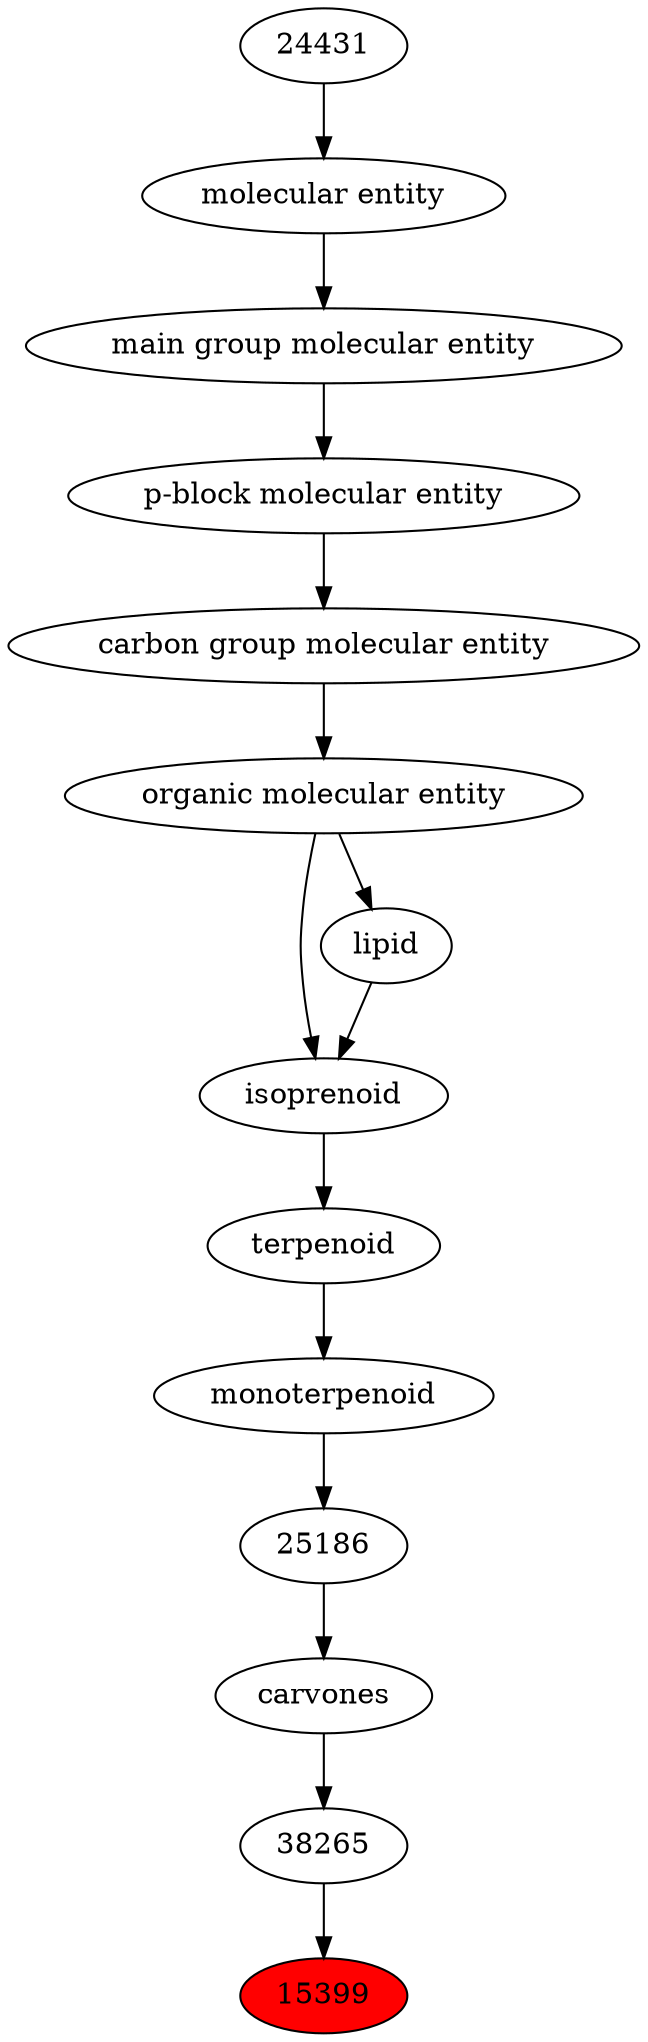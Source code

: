 digraph tree{ 
15399 [label="15399" fillcolor=red style=filled]
38265 -> 15399
38265 [label="38265"]
23048 -> 38265
23048 [label="carvones"]
25186 -> 23048
25186 [label="25186"]
25409 -> 25186
25409 [label="monoterpenoid"]
26873 -> 25409
26873 [label="terpenoid"]
24913 -> 26873
24913 [label="isoprenoid"]
18059 -> 24913
50860 -> 24913
18059 [label="lipid"]
50860 -> 18059
50860 [label="organic molecular entity"]
33582 -> 50860
33582 [label="carbon group molecular entity"]
33675 -> 33582
33675 [label="p-block molecular entity"]
33579 -> 33675
33579 [label="main group molecular entity"]
23367 -> 33579
23367 [label="molecular entity"]
24431 -> 23367
24431 [label="24431"]
}